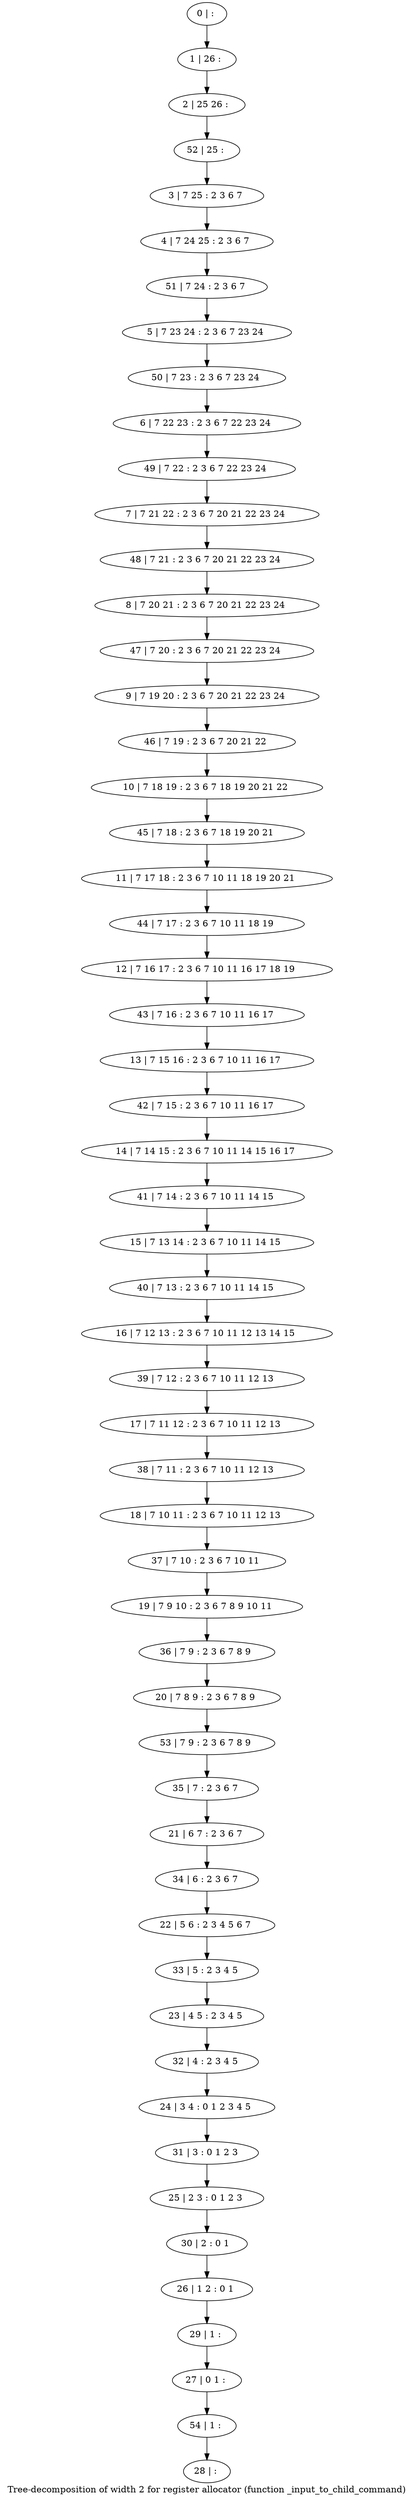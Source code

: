 digraph G {
graph [label="Tree-decomposition of width 2 for register allocator (function _input_to_child_command)"]
0[label="0 | : "];
1[label="1 | 26 : "];
2[label="2 | 25 26 : "];
3[label="3 | 7 25 : 2 3 6 7 "];
4[label="4 | 7 24 25 : 2 3 6 7 "];
5[label="5 | 7 23 24 : 2 3 6 7 23 24 "];
6[label="6 | 7 22 23 : 2 3 6 7 22 23 24 "];
7[label="7 | 7 21 22 : 2 3 6 7 20 21 22 23 24 "];
8[label="8 | 7 20 21 : 2 3 6 7 20 21 22 23 24 "];
9[label="9 | 7 19 20 : 2 3 6 7 20 21 22 23 24 "];
10[label="10 | 7 18 19 : 2 3 6 7 18 19 20 21 22 "];
11[label="11 | 7 17 18 : 2 3 6 7 10 11 18 19 20 21 "];
12[label="12 | 7 16 17 : 2 3 6 7 10 11 16 17 18 19 "];
13[label="13 | 7 15 16 : 2 3 6 7 10 11 16 17 "];
14[label="14 | 7 14 15 : 2 3 6 7 10 11 14 15 16 17 "];
15[label="15 | 7 13 14 : 2 3 6 7 10 11 14 15 "];
16[label="16 | 7 12 13 : 2 3 6 7 10 11 12 13 14 15 "];
17[label="17 | 7 11 12 : 2 3 6 7 10 11 12 13 "];
18[label="18 | 7 10 11 : 2 3 6 7 10 11 12 13 "];
19[label="19 | 7 9 10 : 2 3 6 7 8 9 10 11 "];
20[label="20 | 7 8 9 : 2 3 6 7 8 9 "];
21[label="21 | 6 7 : 2 3 6 7 "];
22[label="22 | 5 6 : 2 3 4 5 6 7 "];
23[label="23 | 4 5 : 2 3 4 5 "];
24[label="24 | 3 4 : 0 1 2 3 4 5 "];
25[label="25 | 2 3 : 0 1 2 3 "];
26[label="26 | 1 2 : 0 1 "];
27[label="27 | 0 1 : "];
28[label="28 | : "];
29[label="29 | 1 : "];
30[label="30 | 2 : 0 1 "];
31[label="31 | 3 : 0 1 2 3 "];
32[label="32 | 4 : 2 3 4 5 "];
33[label="33 | 5 : 2 3 4 5 "];
34[label="34 | 6 : 2 3 6 7 "];
35[label="35 | 7 : 2 3 6 7 "];
36[label="36 | 7 9 : 2 3 6 7 8 9 "];
37[label="37 | 7 10 : 2 3 6 7 10 11 "];
38[label="38 | 7 11 : 2 3 6 7 10 11 12 13 "];
39[label="39 | 7 12 : 2 3 6 7 10 11 12 13 "];
40[label="40 | 7 13 : 2 3 6 7 10 11 14 15 "];
41[label="41 | 7 14 : 2 3 6 7 10 11 14 15 "];
42[label="42 | 7 15 : 2 3 6 7 10 11 16 17 "];
43[label="43 | 7 16 : 2 3 6 7 10 11 16 17 "];
44[label="44 | 7 17 : 2 3 6 7 10 11 18 19 "];
45[label="45 | 7 18 : 2 3 6 7 18 19 20 21 "];
46[label="46 | 7 19 : 2 3 6 7 20 21 22 "];
47[label="47 | 7 20 : 2 3 6 7 20 21 22 23 24 "];
48[label="48 | 7 21 : 2 3 6 7 20 21 22 23 24 "];
49[label="49 | 7 22 : 2 3 6 7 22 23 24 "];
50[label="50 | 7 23 : 2 3 6 7 23 24 "];
51[label="51 | 7 24 : 2 3 6 7 "];
52[label="52 | 25 : "];
53[label="53 | 7 9 : 2 3 6 7 8 9 "];
54[label="54 | 1 : "];
0->1 ;
1->2 ;
3->4 ;
29->27 ;
26->29 ;
30->26 ;
25->30 ;
31->25 ;
24->31 ;
32->24 ;
23->32 ;
33->23 ;
22->33 ;
34->22 ;
21->34 ;
35->21 ;
36->20 ;
19->36 ;
37->19 ;
18->37 ;
38->18 ;
17->38 ;
39->17 ;
16->39 ;
40->16 ;
15->40 ;
41->15 ;
14->41 ;
42->14 ;
13->42 ;
43->13 ;
12->43 ;
44->12 ;
11->44 ;
45->11 ;
10->45 ;
46->10 ;
9->46 ;
47->9 ;
8->47 ;
48->8 ;
7->48 ;
49->7 ;
6->49 ;
50->6 ;
5->50 ;
51->5 ;
4->51 ;
52->3 ;
2->52 ;
53->35 ;
20->53 ;
54->28 ;
27->54 ;
}

